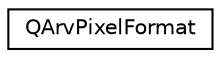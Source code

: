 digraph "Graphical Class Hierarchy"
{
  edge [fontname="Helvetica",fontsize="10",labelfontname="Helvetica",labelfontsize="10"];
  node [fontname="Helvetica",fontsize="10",shape=record];
  rankdir="LR";
  Node1 [label="QArvPixelFormat",height=0.2,width=0.4,color="black", fillcolor="white", style="filled",URL="$class_q_arv_pixel_format.html",tooltip="Interface for the plugin to generate a decoder for a particular format. "];
}
